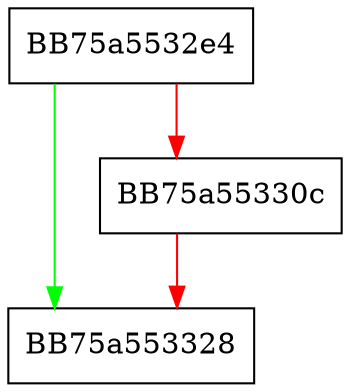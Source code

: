 digraph _Change_array {
  node [shape="box"];
  graph [splines=ortho];
  BB75a5532e4 -> BB75a553328 [color="green"];
  BB75a5532e4 -> BB75a55330c [color="red"];
  BB75a55330c -> BB75a553328 [color="red"];
}